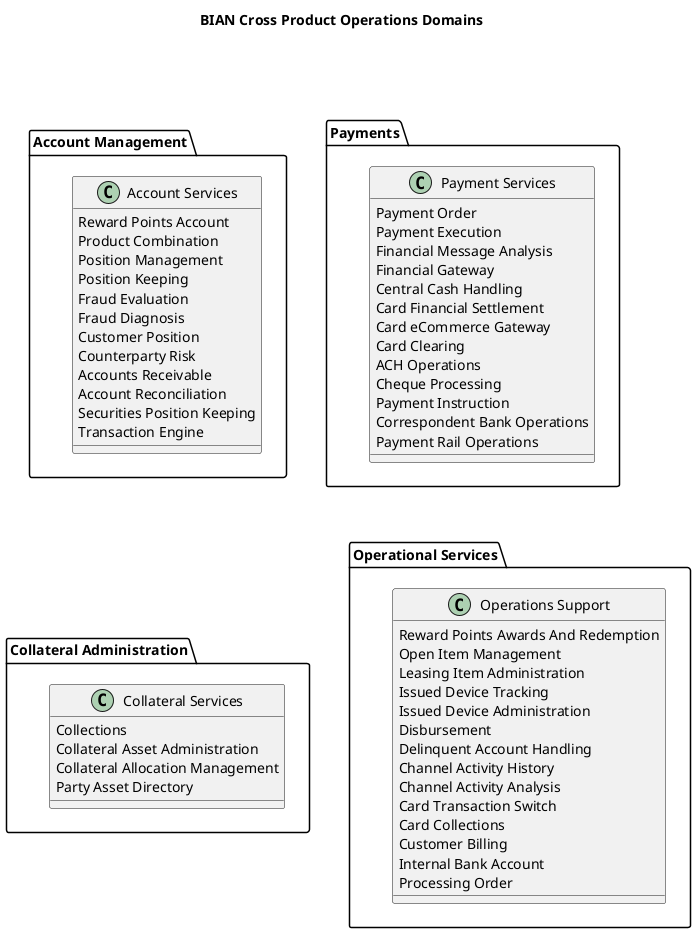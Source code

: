@startuml BIAN Cross Product Operations

title BIAN Cross Product Operations Domains

!define LAYOUT top to bottom direction

' Row 1
together {
  package "Payments" as PAYMENTS {
    class "Payment Services" as PAY {
      Payment Order
      Payment Execution
      Financial Message Analysis
      Financial Gateway
      Central Cash Handling
      Card Financial Settlement
      Card eCommerce Gateway
      Card Clearing
      ACH Operations
      Cheque Processing
      Payment Instruction
      Correspondent Bank Operations
      Payment Rail Operations
    }
  }

  package "Account Management" as ACCT_MGMT {
    class "Account Services" as ACCT {
      Reward Points Account
      Product Combination
      Position Management
      Position Keeping
      Fraud Evaluation
      Fraud Diagnosis
      Customer Position
      Counterparty Risk
      Accounts Receivable
      Account Reconciliation
      Securities Position Keeping
      Transaction Engine
    }
  }
}

' Row 2
together {
  package "Operational Services" as OPS_SVC {
    class "Operations Support" as OPS {
      Reward Points Awards And Redemption
      Open Item Management
      Leasing Item Administration
      Issued Device Tracking
      Issued Device Administration
      Disbursement
      Delinquent Account Handling
      Channel Activity History
      Channel Activity Analysis
      Card Transaction Switch
      Card Collections
      Customer Billing
      Internal Bank Account
      Processing Order
    }
  }

  package "Collateral Administration" as COLLATERAL {
    class "Collateral Services" as COL {
      Collections
      Collateral Asset Administration
      Collateral Allocation Management
      Party Asset Directory
    }
  }
}

' Layout positioning
PAYMENTS -[hidden]right- ACCT_MGMT
OPS_SVC -[hidden]right- COLLATERAL
PAYMENTS -[hidden]down- OPS_SVC
ACCT_MGMT -[hidden]down- COLLATERAL

@enduml